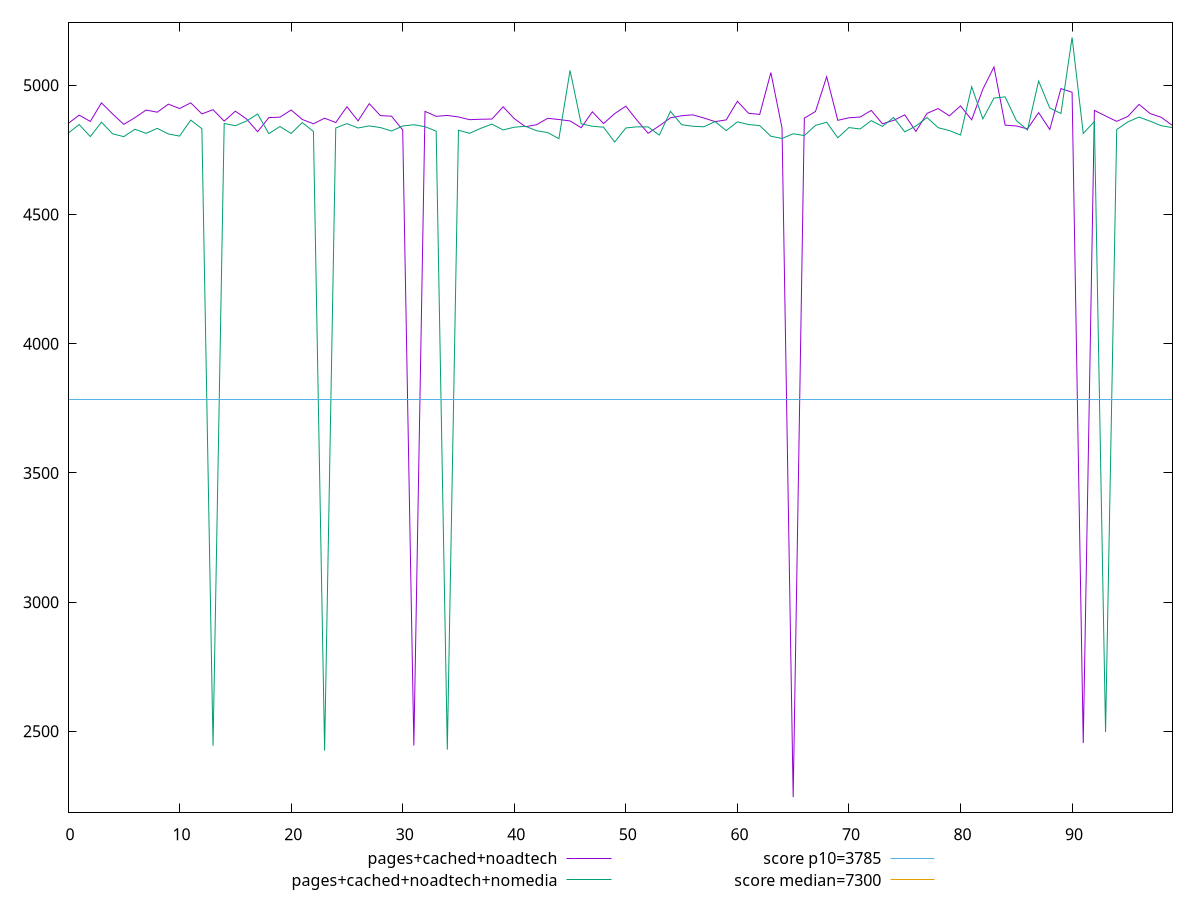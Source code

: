 reset

$pagesCachedNoadtech <<EOF
0 4851.6590000000015
1 4884.485499999999
2 4859.947000000002
3 4931.8465000000015
4 4888.769149999998
5 4848.584
6 4874.812999999999
7 4903.933999999999
8 4895.78
9 4926.857499999999
10 4909.978000000001
11 4931.967999999999
12 4889.249
13 4905.3724999999995
14 4861.1713
15 4899.674499999999
16 4869.699500000001
17 4820.220500000001
18 4874.885999999998
19 4876.575000000002
20 4904.254499999999
21 4867.569499999999
22 4850.922499999999
23 4872.5655
24 4855.800499999999
25 4916.844500000001
26 4862.121499999999
27 4928.710550000002
28 4882.603000000001
29 4880.277999999999
30 4827.0965000000015
31 2445.36
32 4898.926500000001
33 4879.834
34 4883.197
35 4877.3409999999985
36 4866.803000000001
37 4868.509999999998
38 4869.2585
39 4916.6157
40 4870.987499999999
41 4839.708500000001
42 4847.281000000001
43 4872.201500000001
44 4867.463999999998
45 4861.9815
46 4835.6175
47 4897.262500000002
48 4851.8099999999995
49 4890.2715
50 4918.891
51 4864.673999999999
52 4814.2955
53 4843.0284999999985
54 4873.868000000001
55 4882.0875
56 4885.665500000001
57 4873.2300000000005
58 4859.279499999999
59 4865.942
60 4938.0615
61 4891.63025
62 4887.1365000000005
63 5049.127500000001
64 4834.6715
65 2245.366
66 4872.506999999999
67 4898.516
68 5033.153
69 4864.308999999999
70 4874.155000000001
71 4876.9574999999995
72 4902.612799999999
73 4850.939
74 4864.1134999999995
75 4885.415000000001
76 4821.406499999997
77 4891.331
78 4909.852500000001
79 4881.610499999999
80 4920.1515
81 4866.293
82 4984.701500000001
83 5070.883449999998
84 4845.808949999999
85 4842.472000000001
86 4831.226000000001
87 4894.151
88 4828.802999999998
89 4987.242000000002
90 4972.884999999998
91 2454.6849999999995
92 4902.6615
93 4881.220500000001
94 4860.3060000000005
95 4879.464999999998
96 4925.95435
97 4890.456499999999
98 4875.694499999999
99 4844.144
EOF

$pagesCachedNoadtechNomedia <<EOF
0 4814.112499999998
1 4847.999500000001
2 4801.441999999999
3 4857.254399999999
4 4812.010500000002
5 4801.201000000001
6 4829.795
7 4813.769
8 4833.241249999999
9 4811.406499999997
10 4803.302500000002
11 4865.1235
12 4831.992500000001
13 2444.63425
14 4852.2265
15 4843.4985
16 4861.533500000001
17 4888.780000000002
18 4812.812650000002
19 4840.299499999999
20 4813.5325
21 4855.689
22 4821.218999999997
23 2425.3505
24 4834.6625
25 4851.626
26 4834.669
27 4842.651999999998
28 4836.355650000001
29 4822.926500000002
30 4842.3330000000005
31 4847.133499999999
32 4839.733999999999
33 4822.517
34 2429.455
35 4825.9974999999995
36 4814.0435
37 4833.4609
38 4849.625
39 4827.146000000001
40 4837.671999999999
41 4841.182500000001
42 4824.181549999999
43 4816.897499999999
44 4793.271999999999
45 5057.194499999999
46 4850.7055
47 4841.4072000000015
48 4837.8115
49 4780.370500000001
50 4834.68
51 4839.227500000001
52 4838.715099999999
53 4807.3184999999985
54 4899.199000000001
55 4847.428
56 4841.3330000000005
57 4839.3117999999995
58 4859.322499999998
59 4824.740499999998
60 4858.325500000001
61 4848.128999999999
62 4843.854349999999
63 4802.723500000001
64 4794.119500000001
65 4812.4214999999995
66 4805.3395
67 4844.78105
68 4856.720500000001
69 4796.8460000000005
70 4836.2955
71 4830.7065
72 4863.083249999998
73 4840.896999999999
74 4875.174499999999
75 4819.909500000001
76 4842.029499999999
77 4875.192499999999
78 4835.6476
79 4824.737499999999
80 4807.324500000001
81 4994.4349999999995
82 4869.858
83 4950.442499999999
84 4955.053500000002
85 4863.5960000000005
86 4826.852500000001
87 5016.3305
88 4911.897499999999
89 4890.731000000001
90 5184.8345
91 4813.407499999999
92 4859.803900000001
93 2497.3025
94 4828.652999999999
95 4858.183000000001
96 4876.809500000001
97 4860.8575
98 4843.308749999998
99 4836.083500000001
EOF

set key outside below
set xrange [0:99]
set yrange [2186.57663:5243.62387]
set trange [2186.57663:5243.62387]
set terminal svg size 640, 520 enhanced background rgb 'white'
set output "report_00025_2021-02-22T21:38:55.199Z/interactive/comparison/line/2_vs_3.svg"

plot $pagesCachedNoadtech title "pages+cached+noadtech" with line, \
     $pagesCachedNoadtechNomedia title "pages+cached+noadtech+nomedia" with line, \
     3785 title "score p10=3785", \
     7300 title "score median=7300"

reset

